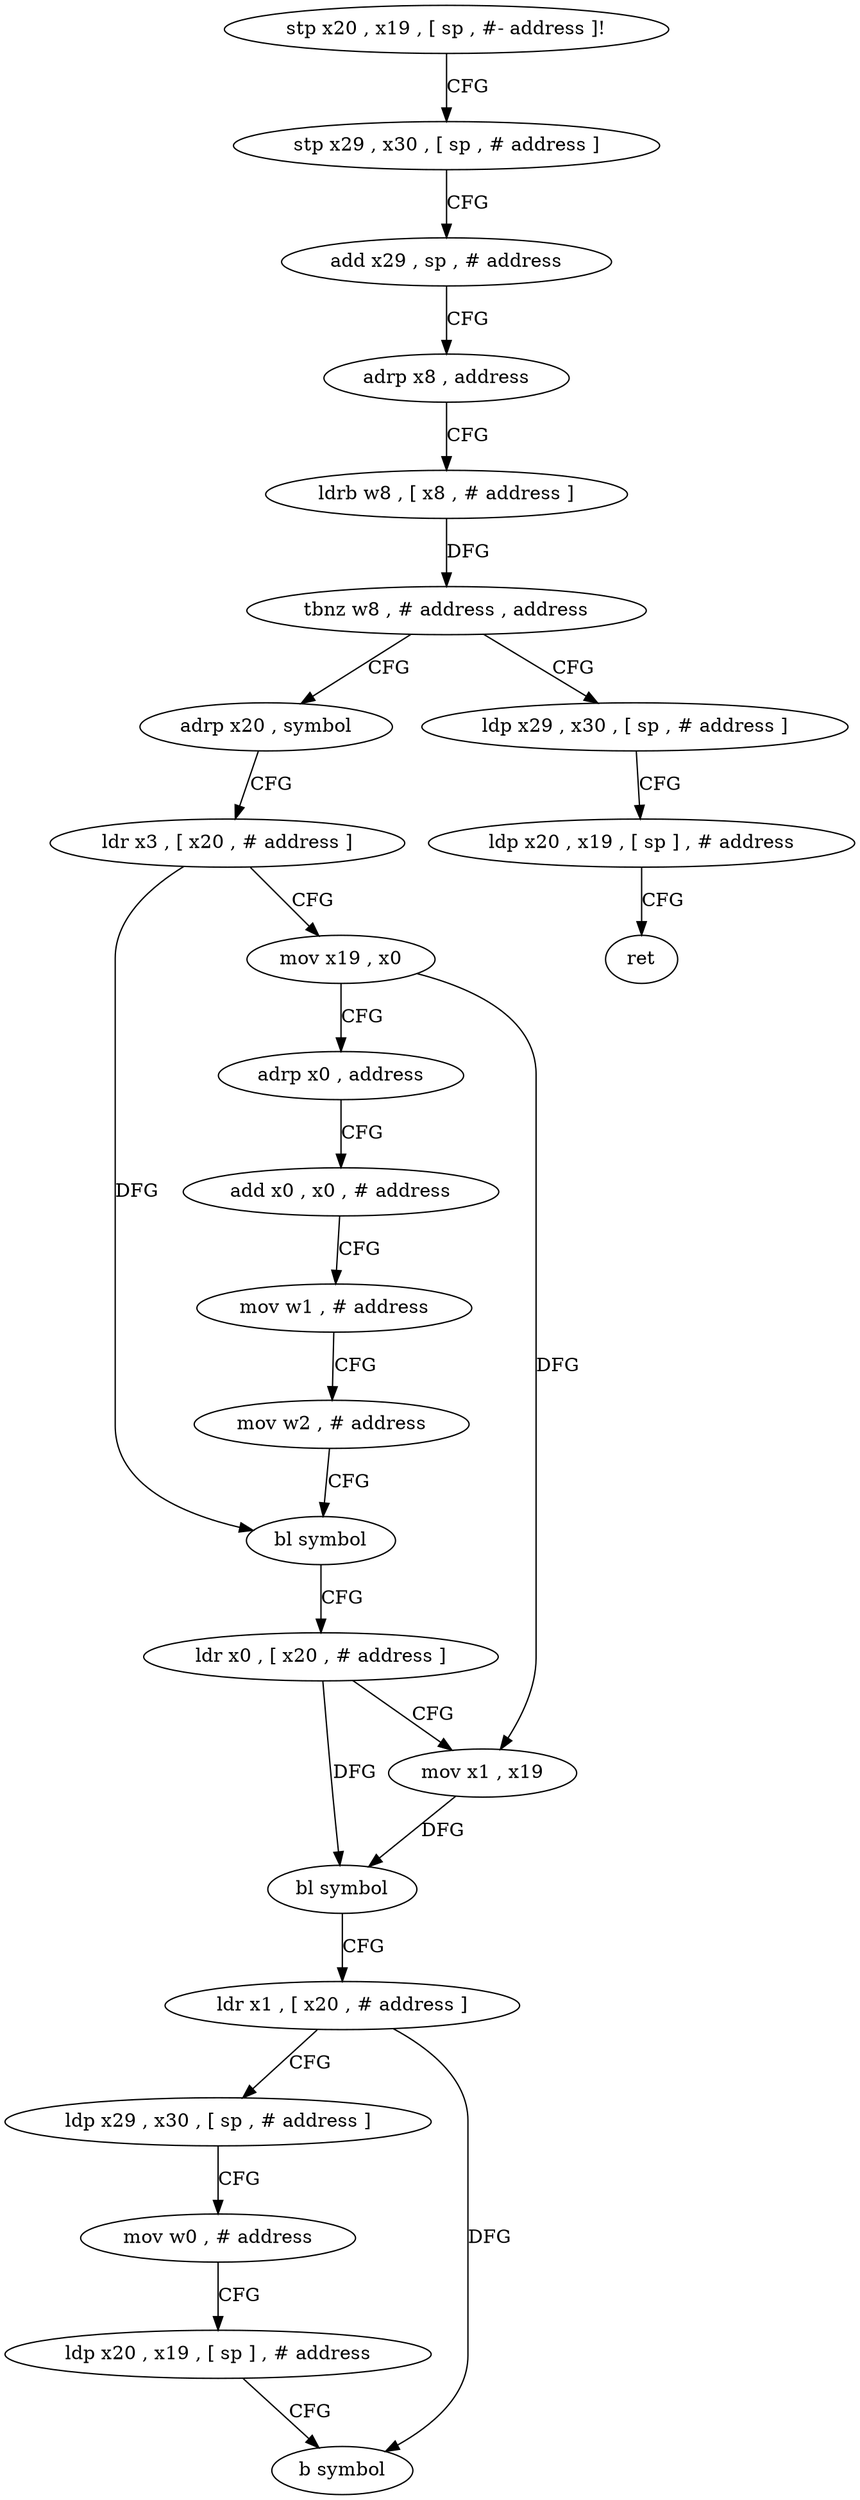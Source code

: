 digraph "func" {
"4217936" [label = "stp x20 , x19 , [ sp , #- address ]!" ]
"4217940" [label = "stp x29 , x30 , [ sp , # address ]" ]
"4217944" [label = "add x29 , sp , # address" ]
"4217948" [label = "adrp x8 , address" ]
"4217952" [label = "ldrb w8 , [ x8 , # address ]" ]
"4217956" [label = "tbnz w8 , # address , address" ]
"4217972" [label = "adrp x20 , symbol" ]
"4217960" [label = "ldp x29 , x30 , [ sp , # address ]" ]
"4217976" [label = "ldr x3 , [ x20 , # address ]" ]
"4217980" [label = "mov x19 , x0" ]
"4217984" [label = "adrp x0 , address" ]
"4217988" [label = "add x0 , x0 , # address" ]
"4217992" [label = "mov w1 , # address" ]
"4217996" [label = "mov w2 , # address" ]
"4218000" [label = "bl symbol" ]
"4218004" [label = "ldr x0 , [ x20 , # address ]" ]
"4218008" [label = "mov x1 , x19" ]
"4218012" [label = "bl symbol" ]
"4218016" [label = "ldr x1 , [ x20 , # address ]" ]
"4218020" [label = "ldp x29 , x30 , [ sp , # address ]" ]
"4218024" [label = "mov w0 , # address" ]
"4218028" [label = "ldp x20 , x19 , [ sp ] , # address" ]
"4218032" [label = "b symbol" ]
"4217964" [label = "ldp x20 , x19 , [ sp ] , # address" ]
"4217968" [label = "ret" ]
"4217936" -> "4217940" [ label = "CFG" ]
"4217940" -> "4217944" [ label = "CFG" ]
"4217944" -> "4217948" [ label = "CFG" ]
"4217948" -> "4217952" [ label = "CFG" ]
"4217952" -> "4217956" [ label = "DFG" ]
"4217956" -> "4217972" [ label = "CFG" ]
"4217956" -> "4217960" [ label = "CFG" ]
"4217972" -> "4217976" [ label = "CFG" ]
"4217960" -> "4217964" [ label = "CFG" ]
"4217976" -> "4217980" [ label = "CFG" ]
"4217976" -> "4218000" [ label = "DFG" ]
"4217980" -> "4217984" [ label = "CFG" ]
"4217980" -> "4218008" [ label = "DFG" ]
"4217984" -> "4217988" [ label = "CFG" ]
"4217988" -> "4217992" [ label = "CFG" ]
"4217992" -> "4217996" [ label = "CFG" ]
"4217996" -> "4218000" [ label = "CFG" ]
"4218000" -> "4218004" [ label = "CFG" ]
"4218004" -> "4218008" [ label = "CFG" ]
"4218004" -> "4218012" [ label = "DFG" ]
"4218008" -> "4218012" [ label = "DFG" ]
"4218012" -> "4218016" [ label = "CFG" ]
"4218016" -> "4218020" [ label = "CFG" ]
"4218016" -> "4218032" [ label = "DFG" ]
"4218020" -> "4218024" [ label = "CFG" ]
"4218024" -> "4218028" [ label = "CFG" ]
"4218028" -> "4218032" [ label = "CFG" ]
"4217964" -> "4217968" [ label = "CFG" ]
}
